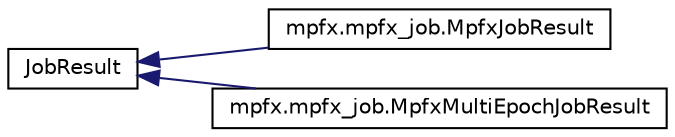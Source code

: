 digraph G
{
  edge [fontname="Helvetica",fontsize="10",labelfontname="Helvetica",labelfontsize="10"];
  node [fontname="Helvetica",fontsize="10",shape=record];
  rankdir=LR;
  Node1 [label="JobResult",height=0.2,width=0.4,color="black", fillcolor="white", style="filled",URL="$classJobResult.html"];
  Node1 -> Node2 [dir=back,color="midnightblue",fontsize="10",style="solid",fontname="Helvetica"];
  Node2 [label="mpfx.mpfx_job.MpfxJobResult",height=0.2,width=0.4,color="black", fillcolor="white", style="filled",URL="$classmpfx_1_1mpfx__job_1_1MpfxJobResult.html",tooltip="Represents the result of a job."];
  Node1 -> Node3 [dir=back,color="midnightblue",fontsize="10",style="solid",fontname="Helvetica"];
  Node3 [label="mpfx.mpfx_job.MpfxMultiEpochJobResult",height=0.2,width=0.4,color="black", fillcolor="white", style="filled",URL="$classmpfx_1_1mpfx__job_1_1MpfxMultiEpochJobResult.html",tooltip="Represents the result of a job with multiple epochs (exposures) images and related catalogs..."];
}
